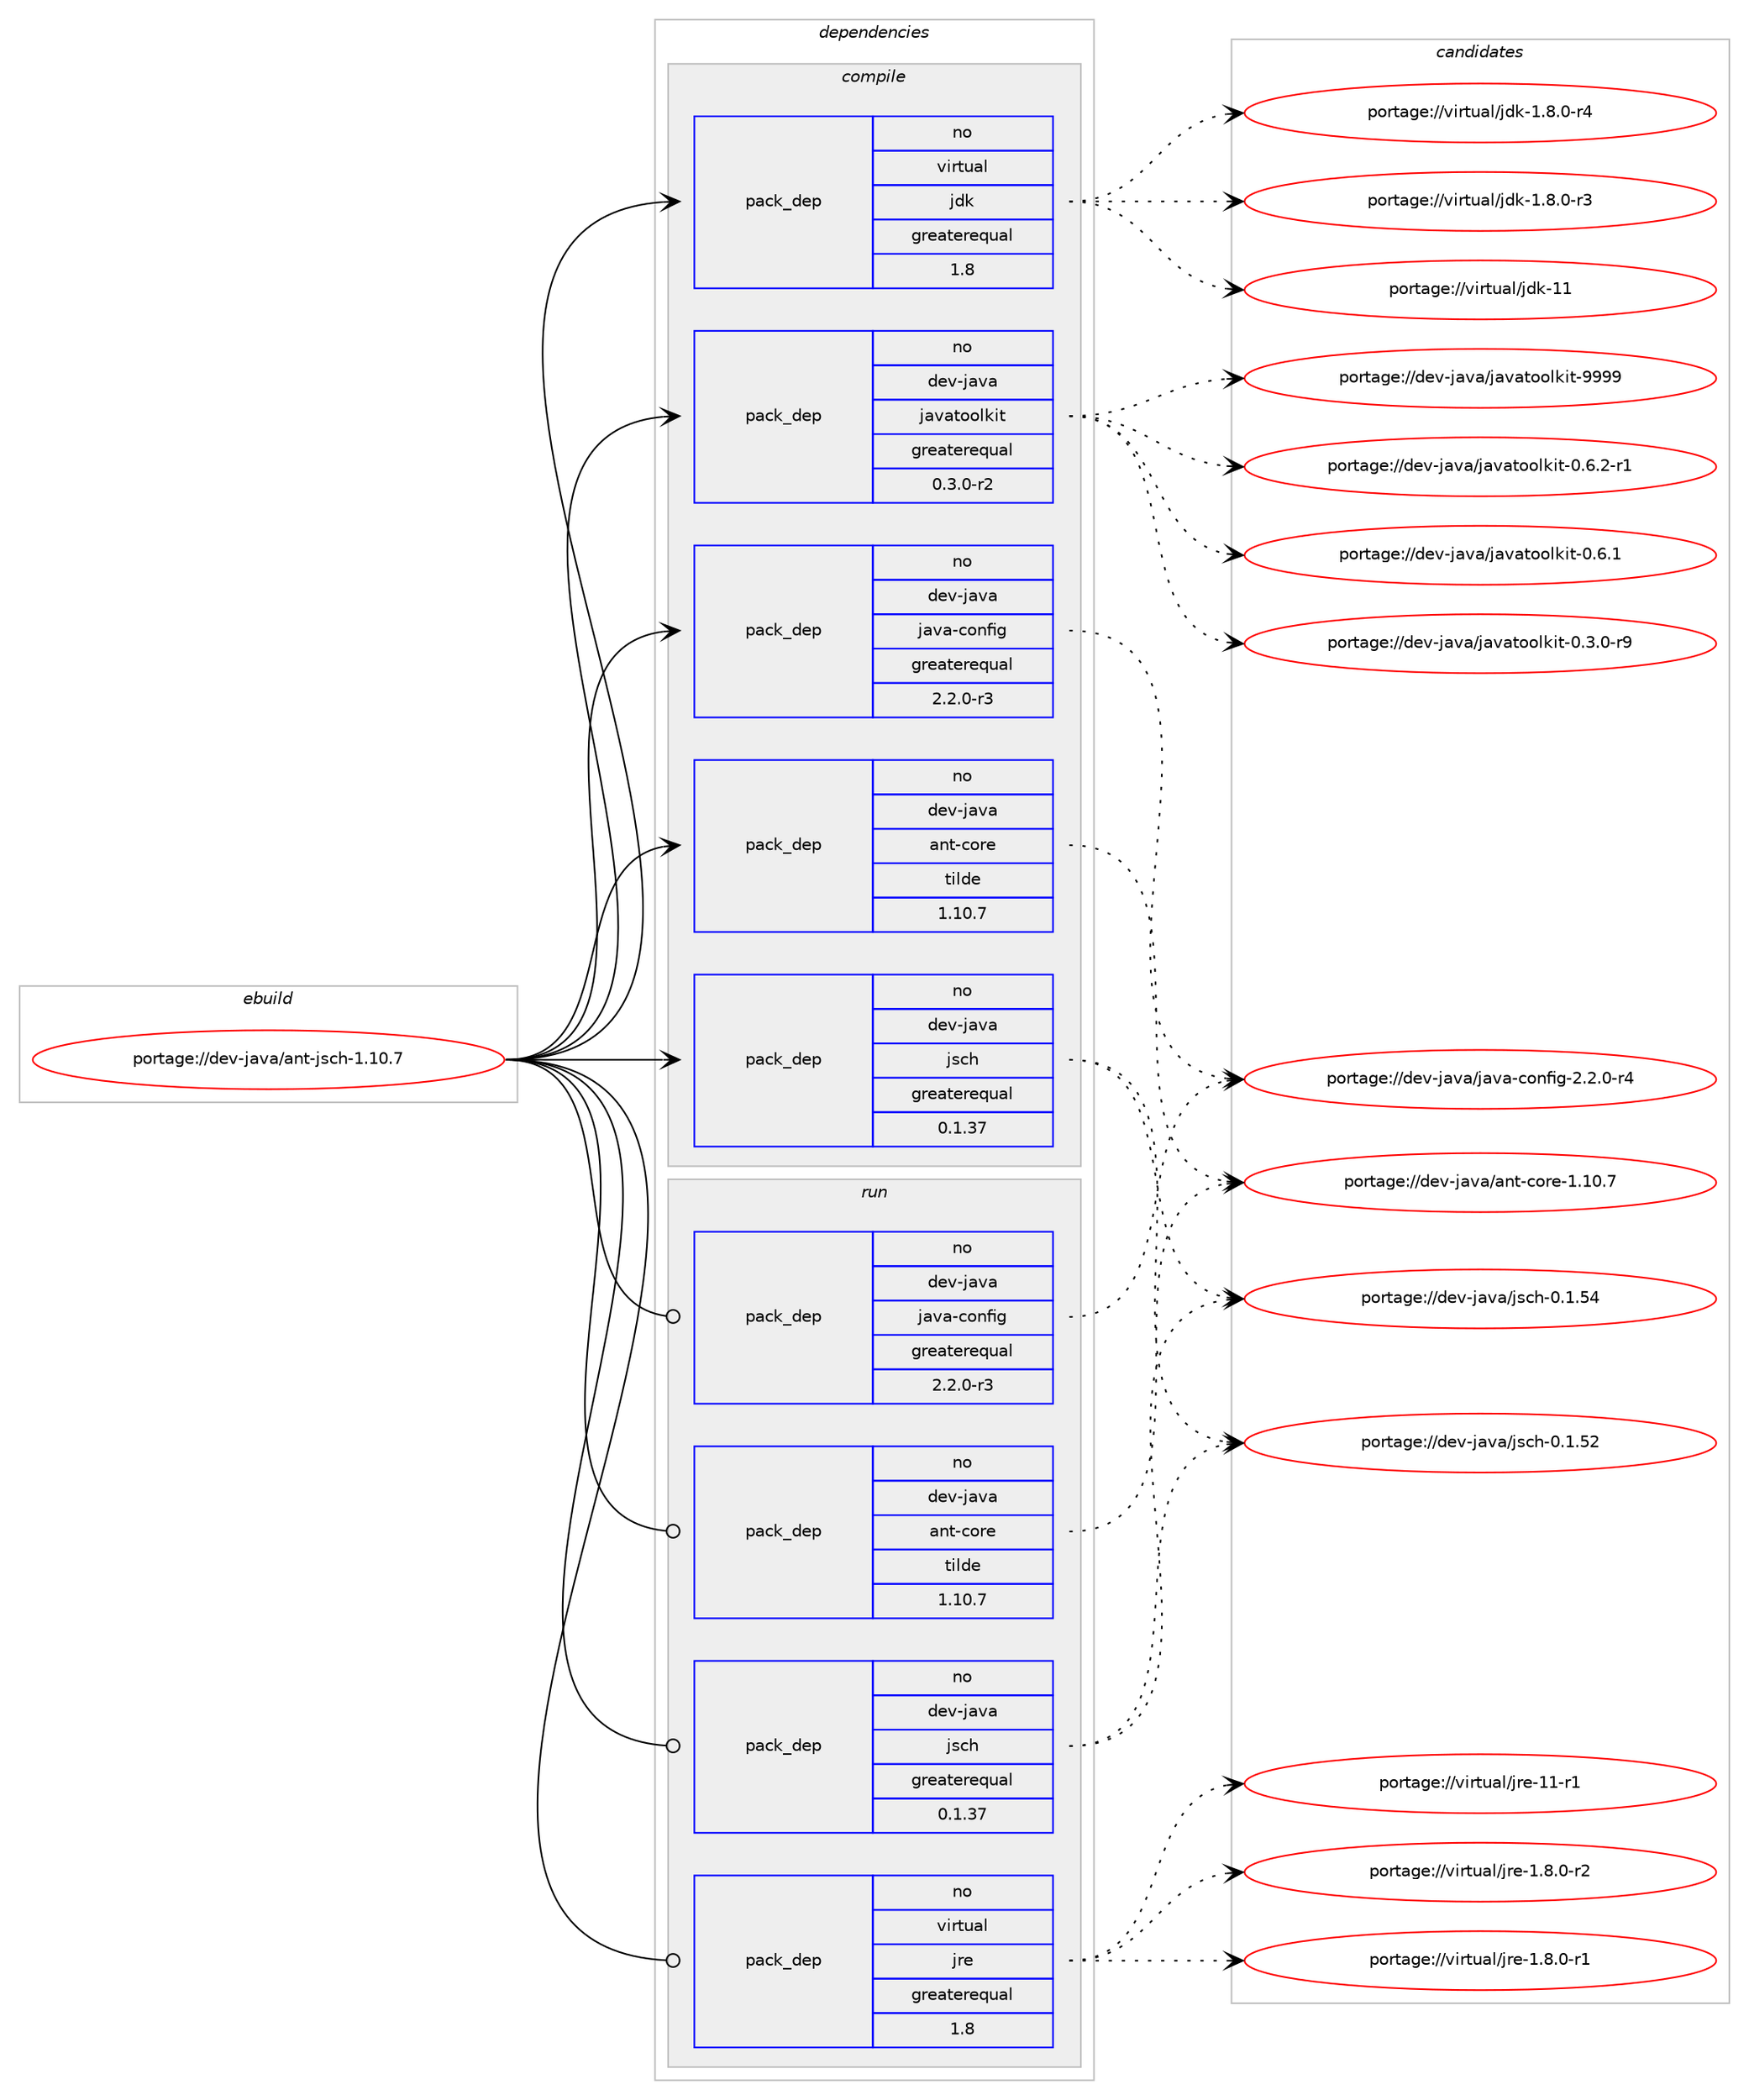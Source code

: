digraph prolog {

# *************
# Graph options
# *************

newrank=true;
concentrate=true;
compound=true;
graph [rankdir=LR,fontname=Helvetica,fontsize=10,ranksep=1.5];#, ranksep=2.5, nodesep=0.2];
edge  [arrowhead=vee];
node  [fontname=Helvetica,fontsize=10];

# **********
# The ebuild
# **********

subgraph cluster_leftcol {
color=gray;
label=<<i>ebuild</i>>;
id [label="portage://dev-java/ant-jsch-1.10.7", color=red, width=4, href="../dev-java/ant-jsch-1.10.7.svg"];
}

# ****************
# The dependencies
# ****************

subgraph cluster_midcol {
color=gray;
label=<<i>dependencies</i>>;
subgraph cluster_compile {
fillcolor="#eeeeee";
style=filled;
label=<<i>compile</i>>;
subgraph pack397885 {
dependency534151 [label=<<TABLE BORDER="0" CELLBORDER="1" CELLSPACING="0" CELLPADDING="4" WIDTH="220"><TR><TD ROWSPAN="6" CELLPADDING="30">pack_dep</TD></TR><TR><TD WIDTH="110">no</TD></TR><TR><TD>dev-java</TD></TR><TR><TD>ant-core</TD></TR><TR><TD>tilde</TD></TR><TR><TD>1.10.7</TD></TR></TABLE>>, shape=none, color=blue];
}
id:e -> dependency534151:w [weight=20,style="solid",arrowhead="vee"];
subgraph pack397886 {
dependency534152 [label=<<TABLE BORDER="0" CELLBORDER="1" CELLSPACING="0" CELLPADDING="4" WIDTH="220"><TR><TD ROWSPAN="6" CELLPADDING="30">pack_dep</TD></TR><TR><TD WIDTH="110">no</TD></TR><TR><TD>dev-java</TD></TR><TR><TD>java-config</TD></TR><TR><TD>greaterequal</TD></TR><TR><TD>2.2.0-r3</TD></TR></TABLE>>, shape=none, color=blue];
}
id:e -> dependency534152:w [weight=20,style="solid",arrowhead="vee"];
subgraph pack397887 {
dependency534153 [label=<<TABLE BORDER="0" CELLBORDER="1" CELLSPACING="0" CELLPADDING="4" WIDTH="220"><TR><TD ROWSPAN="6" CELLPADDING="30">pack_dep</TD></TR><TR><TD WIDTH="110">no</TD></TR><TR><TD>dev-java</TD></TR><TR><TD>javatoolkit</TD></TR><TR><TD>greaterequal</TD></TR><TR><TD>0.3.0-r2</TD></TR></TABLE>>, shape=none, color=blue];
}
id:e -> dependency534153:w [weight=20,style="solid",arrowhead="vee"];
subgraph pack397888 {
dependency534154 [label=<<TABLE BORDER="0" CELLBORDER="1" CELLSPACING="0" CELLPADDING="4" WIDTH="220"><TR><TD ROWSPAN="6" CELLPADDING="30">pack_dep</TD></TR><TR><TD WIDTH="110">no</TD></TR><TR><TD>dev-java</TD></TR><TR><TD>jsch</TD></TR><TR><TD>greaterequal</TD></TR><TR><TD>0.1.37</TD></TR></TABLE>>, shape=none, color=blue];
}
id:e -> dependency534154:w [weight=20,style="solid",arrowhead="vee"];
subgraph pack397889 {
dependency534155 [label=<<TABLE BORDER="0" CELLBORDER="1" CELLSPACING="0" CELLPADDING="4" WIDTH="220"><TR><TD ROWSPAN="6" CELLPADDING="30">pack_dep</TD></TR><TR><TD WIDTH="110">no</TD></TR><TR><TD>virtual</TD></TR><TR><TD>jdk</TD></TR><TR><TD>greaterequal</TD></TR><TR><TD>1.8</TD></TR></TABLE>>, shape=none, color=blue];
}
id:e -> dependency534155:w [weight=20,style="solid",arrowhead="vee"];
}
subgraph cluster_compileandrun {
fillcolor="#eeeeee";
style=filled;
label=<<i>compile and run</i>>;
}
subgraph cluster_run {
fillcolor="#eeeeee";
style=filled;
label=<<i>run</i>>;
subgraph pack397890 {
dependency534156 [label=<<TABLE BORDER="0" CELLBORDER="1" CELLSPACING="0" CELLPADDING="4" WIDTH="220"><TR><TD ROWSPAN="6" CELLPADDING="30">pack_dep</TD></TR><TR><TD WIDTH="110">no</TD></TR><TR><TD>dev-java</TD></TR><TR><TD>ant-core</TD></TR><TR><TD>tilde</TD></TR><TR><TD>1.10.7</TD></TR></TABLE>>, shape=none, color=blue];
}
id:e -> dependency534156:w [weight=20,style="solid",arrowhead="odot"];
subgraph pack397891 {
dependency534157 [label=<<TABLE BORDER="0" CELLBORDER="1" CELLSPACING="0" CELLPADDING="4" WIDTH="220"><TR><TD ROWSPAN="6" CELLPADDING="30">pack_dep</TD></TR><TR><TD WIDTH="110">no</TD></TR><TR><TD>dev-java</TD></TR><TR><TD>java-config</TD></TR><TR><TD>greaterequal</TD></TR><TR><TD>2.2.0-r3</TD></TR></TABLE>>, shape=none, color=blue];
}
id:e -> dependency534157:w [weight=20,style="solid",arrowhead="odot"];
subgraph pack397892 {
dependency534158 [label=<<TABLE BORDER="0" CELLBORDER="1" CELLSPACING="0" CELLPADDING="4" WIDTH="220"><TR><TD ROWSPAN="6" CELLPADDING="30">pack_dep</TD></TR><TR><TD WIDTH="110">no</TD></TR><TR><TD>dev-java</TD></TR><TR><TD>jsch</TD></TR><TR><TD>greaterequal</TD></TR><TR><TD>0.1.37</TD></TR></TABLE>>, shape=none, color=blue];
}
id:e -> dependency534158:w [weight=20,style="solid",arrowhead="odot"];
subgraph pack397893 {
dependency534159 [label=<<TABLE BORDER="0" CELLBORDER="1" CELLSPACING="0" CELLPADDING="4" WIDTH="220"><TR><TD ROWSPAN="6" CELLPADDING="30">pack_dep</TD></TR><TR><TD WIDTH="110">no</TD></TR><TR><TD>virtual</TD></TR><TR><TD>jre</TD></TR><TR><TD>greaterequal</TD></TR><TR><TD>1.8</TD></TR></TABLE>>, shape=none, color=blue];
}
id:e -> dependency534159:w [weight=20,style="solid",arrowhead="odot"];
}
}

# **************
# The candidates
# **************

subgraph cluster_choices {
rank=same;
color=gray;
label=<<i>candidates</i>>;

subgraph choice397885 {
color=black;
nodesep=1;
choice1001011184510697118974797110116459911111410145494649484655 [label="portage://dev-java/ant-core-1.10.7", color=red, width=4,href="../dev-java/ant-core-1.10.7.svg"];
dependency534151:e -> choice1001011184510697118974797110116459911111410145494649484655:w [style=dotted,weight="100"];
}
subgraph choice397886 {
color=black;
nodesep=1;
choice10010111845106971189747106971189745991111101021051034550465046484511452 [label="portage://dev-java/java-config-2.2.0-r4", color=red, width=4,href="../dev-java/java-config-2.2.0-r4.svg"];
dependency534152:e -> choice10010111845106971189747106971189745991111101021051034550465046484511452:w [style=dotted,weight="100"];
}
subgraph choice397887 {
color=black;
nodesep=1;
choice1001011184510697118974710697118971161111111081071051164557575757 [label="portage://dev-java/javatoolkit-9999", color=red, width=4,href="../dev-java/javatoolkit-9999.svg"];
choice1001011184510697118974710697118971161111111081071051164548465446504511449 [label="portage://dev-java/javatoolkit-0.6.2-r1", color=red, width=4,href="../dev-java/javatoolkit-0.6.2-r1.svg"];
choice100101118451069711897471069711897116111111108107105116454846544649 [label="portage://dev-java/javatoolkit-0.6.1", color=red, width=4,href="../dev-java/javatoolkit-0.6.1.svg"];
choice1001011184510697118974710697118971161111111081071051164548465146484511457 [label="portage://dev-java/javatoolkit-0.3.0-r9", color=red, width=4,href="../dev-java/javatoolkit-0.3.0-r9.svg"];
dependency534153:e -> choice1001011184510697118974710697118971161111111081071051164557575757:w [style=dotted,weight="100"];
dependency534153:e -> choice1001011184510697118974710697118971161111111081071051164548465446504511449:w [style=dotted,weight="100"];
dependency534153:e -> choice100101118451069711897471069711897116111111108107105116454846544649:w [style=dotted,weight="100"];
dependency534153:e -> choice1001011184510697118974710697118971161111111081071051164548465146484511457:w [style=dotted,weight="100"];
}
subgraph choice397888 {
color=black;
nodesep=1;
choice100101118451069711897471061159910445484649465352 [label="portage://dev-java/jsch-0.1.54", color=red, width=4,href="../dev-java/jsch-0.1.54.svg"];
choice100101118451069711897471061159910445484649465350 [label="portage://dev-java/jsch-0.1.52", color=red, width=4,href="../dev-java/jsch-0.1.52.svg"];
dependency534154:e -> choice100101118451069711897471061159910445484649465352:w [style=dotted,weight="100"];
dependency534154:e -> choice100101118451069711897471061159910445484649465350:w [style=dotted,weight="100"];
}
subgraph choice397889 {
color=black;
nodesep=1;
choice1181051141161179710847106100107454949 [label="portage://virtual/jdk-11", color=red, width=4,href="../virtual/jdk-11.svg"];
choice11810511411611797108471061001074549465646484511452 [label="portage://virtual/jdk-1.8.0-r4", color=red, width=4,href="../virtual/jdk-1.8.0-r4.svg"];
choice11810511411611797108471061001074549465646484511451 [label="portage://virtual/jdk-1.8.0-r3", color=red, width=4,href="../virtual/jdk-1.8.0-r3.svg"];
dependency534155:e -> choice1181051141161179710847106100107454949:w [style=dotted,weight="100"];
dependency534155:e -> choice11810511411611797108471061001074549465646484511452:w [style=dotted,weight="100"];
dependency534155:e -> choice11810511411611797108471061001074549465646484511451:w [style=dotted,weight="100"];
}
subgraph choice397890 {
color=black;
nodesep=1;
choice1001011184510697118974797110116459911111410145494649484655 [label="portage://dev-java/ant-core-1.10.7", color=red, width=4,href="../dev-java/ant-core-1.10.7.svg"];
dependency534156:e -> choice1001011184510697118974797110116459911111410145494649484655:w [style=dotted,weight="100"];
}
subgraph choice397891 {
color=black;
nodesep=1;
choice10010111845106971189747106971189745991111101021051034550465046484511452 [label="portage://dev-java/java-config-2.2.0-r4", color=red, width=4,href="../dev-java/java-config-2.2.0-r4.svg"];
dependency534157:e -> choice10010111845106971189747106971189745991111101021051034550465046484511452:w [style=dotted,weight="100"];
}
subgraph choice397892 {
color=black;
nodesep=1;
choice100101118451069711897471061159910445484649465352 [label="portage://dev-java/jsch-0.1.54", color=red, width=4,href="../dev-java/jsch-0.1.54.svg"];
choice100101118451069711897471061159910445484649465350 [label="portage://dev-java/jsch-0.1.52", color=red, width=4,href="../dev-java/jsch-0.1.52.svg"];
dependency534158:e -> choice100101118451069711897471061159910445484649465352:w [style=dotted,weight="100"];
dependency534158:e -> choice100101118451069711897471061159910445484649465350:w [style=dotted,weight="100"];
}
subgraph choice397893 {
color=black;
nodesep=1;
choice11810511411611797108471061141014549494511449 [label="portage://virtual/jre-11-r1", color=red, width=4,href="../virtual/jre-11-r1.svg"];
choice11810511411611797108471061141014549465646484511450 [label="portage://virtual/jre-1.8.0-r2", color=red, width=4,href="../virtual/jre-1.8.0-r2.svg"];
choice11810511411611797108471061141014549465646484511449 [label="portage://virtual/jre-1.8.0-r1", color=red, width=4,href="../virtual/jre-1.8.0-r1.svg"];
dependency534159:e -> choice11810511411611797108471061141014549494511449:w [style=dotted,weight="100"];
dependency534159:e -> choice11810511411611797108471061141014549465646484511450:w [style=dotted,weight="100"];
dependency534159:e -> choice11810511411611797108471061141014549465646484511449:w [style=dotted,weight="100"];
}
}

}
